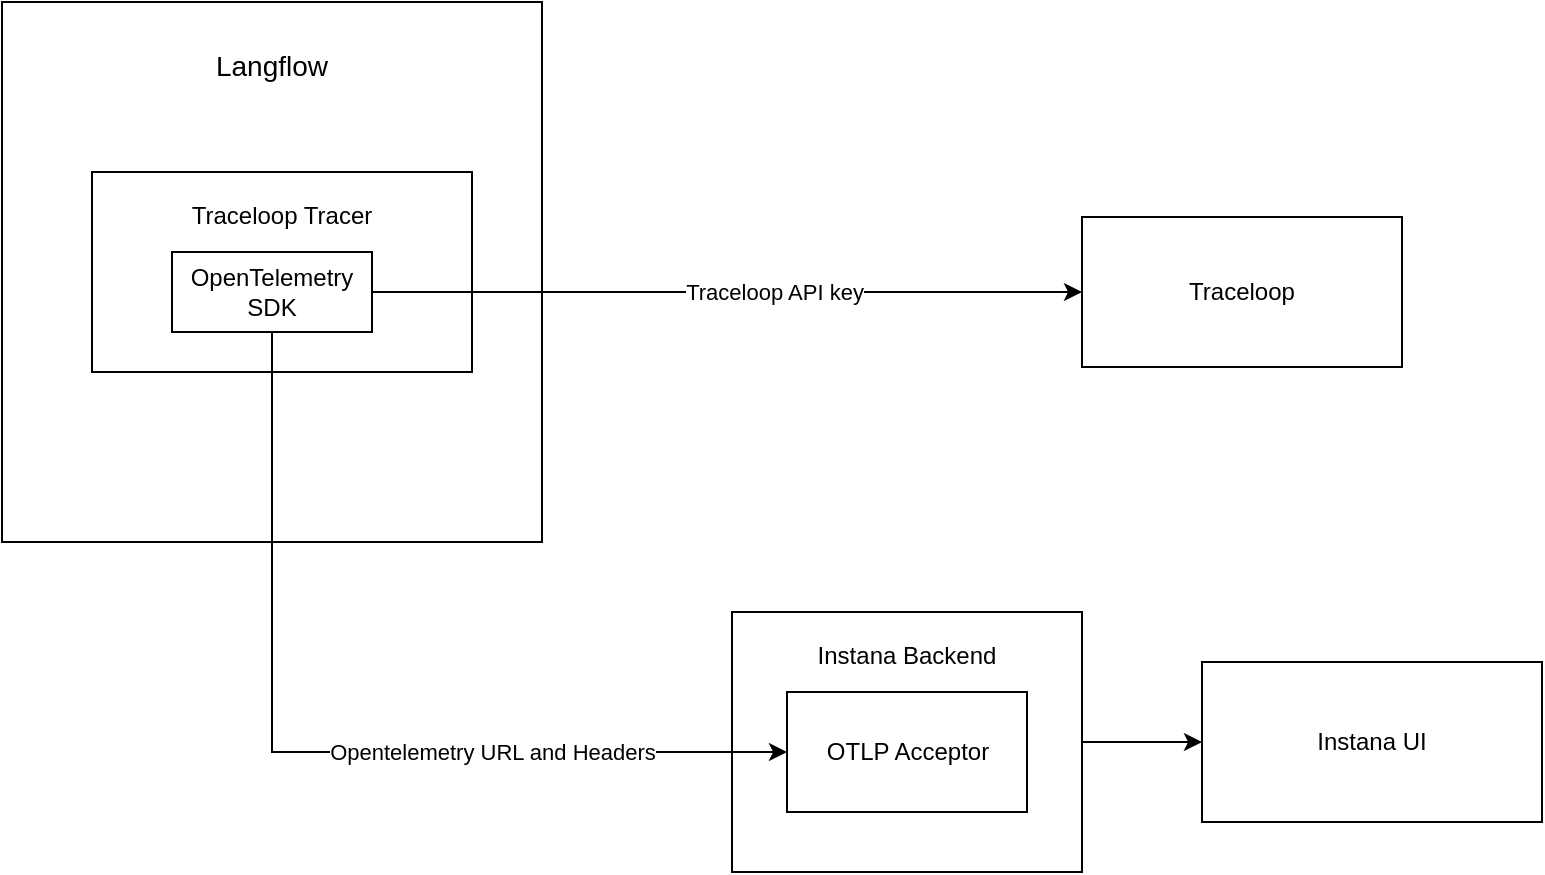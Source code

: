 <mxfile version="27.0.3">
  <diagram name="Page-1" id="uiOJNHtUa978JBTlVVgL">
    <mxGraphModel dx="1218" dy="702" grid="1" gridSize="10" guides="1" tooltips="1" connect="1" arrows="1" fold="1" page="1" pageScale="1" pageWidth="850" pageHeight="1100" math="0" shadow="0">
      <root>
        <mxCell id="0" />
        <mxCell id="1" parent="0" />
        <mxCell id="I6tbdFONTjTNnBu6L0ua-1" value="&lt;font style=&quot;font-size: 14px;&quot;&gt;Langflow&lt;/font&gt;&lt;div&gt;&lt;font size=&quot;3&quot;&gt;&lt;br&gt;&lt;/font&gt;&lt;/div&gt;&lt;div&gt;&lt;font size=&quot;3&quot;&gt;&lt;br&gt;&lt;/font&gt;&lt;/div&gt;&lt;div&gt;&lt;font size=&quot;3&quot;&gt;&lt;br&gt;&lt;/font&gt;&lt;/div&gt;&lt;div&gt;&lt;font size=&quot;3&quot;&gt;&lt;br&gt;&lt;/font&gt;&lt;/div&gt;&lt;div&gt;&lt;font size=&quot;3&quot;&gt;&lt;br&gt;&lt;/font&gt;&lt;/div&gt;&lt;div&gt;&lt;font size=&quot;3&quot;&gt;&lt;br&gt;&lt;/font&gt;&lt;/div&gt;&lt;div&gt;&lt;font size=&quot;3&quot;&gt;&lt;br&gt;&lt;/font&gt;&lt;/div&gt;&lt;div&gt;&lt;font size=&quot;3&quot;&gt;&lt;br&gt;&lt;/font&gt;&lt;/div&gt;&lt;div&gt;&lt;font size=&quot;3&quot;&gt;&lt;br&gt;&lt;/font&gt;&lt;/div&gt;&lt;div&gt;&lt;font size=&quot;3&quot;&gt;&lt;br&gt;&lt;/font&gt;&lt;/div&gt;&lt;div&gt;&lt;br&gt;&lt;/div&gt;" style="whiteSpace=wrap;html=1;aspect=fixed;" vertex="1" parent="1">
          <mxGeometry x="55" y="135" width="270" height="270" as="geometry" />
        </mxCell>
        <mxCell id="I6tbdFONTjTNnBu6L0ua-3" value="Traceloop Tracer&lt;div&gt;&lt;br&gt;&lt;/div&gt;&lt;div&gt;&lt;br&gt;&lt;/div&gt;&lt;div&gt;&lt;br&gt;&lt;/div&gt;&lt;div&gt;&lt;br&gt;&lt;/div&gt;" style="rounded=0;whiteSpace=wrap;html=1;" vertex="1" parent="1">
          <mxGeometry x="100" y="220" width="190" height="100" as="geometry" />
        </mxCell>
        <mxCell id="I6tbdFONTjTNnBu6L0ua-5" value="Traceloop" style="rounded=0;whiteSpace=wrap;html=1;" vertex="1" parent="1">
          <mxGeometry x="595" y="242.5" width="160" height="75" as="geometry" />
        </mxCell>
        <mxCell id="I6tbdFONTjTNnBu6L0ua-8" value="OpenTelemetry SDK" style="rounded=0;whiteSpace=wrap;html=1;" vertex="1" parent="1">
          <mxGeometry x="140" y="260" width="100" height="40" as="geometry" />
        </mxCell>
        <mxCell id="I6tbdFONTjTNnBu6L0ua-9" value="Instana UI" style="rounded=0;whiteSpace=wrap;html=1;" vertex="1" parent="1">
          <mxGeometry x="655" y="465" width="170" height="80" as="geometry" />
        </mxCell>
        <mxCell id="I6tbdFONTjTNnBu6L0ua-12" style="edgeStyle=orthogonalEdgeStyle;rounded=0;orthogonalLoop=1;jettySize=auto;html=1;entryX=0;entryY=0.5;entryDx=0;entryDy=0;" edge="1" parent="1" source="I6tbdFONTjTNnBu6L0ua-10" target="I6tbdFONTjTNnBu6L0ua-9">
          <mxGeometry relative="1" as="geometry" />
        </mxCell>
        <mxCell id="I6tbdFONTjTNnBu6L0ua-10" value="Instana Backend&lt;div&gt;&lt;br&gt;&lt;/div&gt;&lt;div&gt;&lt;br&gt;&lt;/div&gt;&lt;div&gt;&lt;br&gt;&lt;/div&gt;&lt;div&gt;&lt;br&gt;&lt;/div&gt;&lt;div&gt;&lt;br&gt;&lt;/div&gt;&lt;div&gt;&lt;br&gt;&lt;/div&gt;" style="rounded=0;whiteSpace=wrap;html=1;" vertex="1" parent="1">
          <mxGeometry x="420" y="440" width="175" height="130" as="geometry" />
        </mxCell>
        <mxCell id="I6tbdFONTjTNnBu6L0ua-11" value="OTLP Acceptor" style="rounded=0;whiteSpace=wrap;html=1;" vertex="1" parent="1">
          <mxGeometry x="447.5" y="480" width="120" height="60" as="geometry" />
        </mxCell>
        <mxCell id="I6tbdFONTjTNnBu6L0ua-16" style="edgeStyle=orthogonalEdgeStyle;rounded=0;orthogonalLoop=1;jettySize=auto;html=1;entryX=0;entryY=0.5;entryDx=0;entryDy=0;exitX=0.5;exitY=1;exitDx=0;exitDy=0;" edge="1" parent="1" source="I6tbdFONTjTNnBu6L0ua-8" target="I6tbdFONTjTNnBu6L0ua-11">
          <mxGeometry relative="1" as="geometry" />
        </mxCell>
        <mxCell id="I6tbdFONTjTNnBu6L0ua-17" value="Opentelemetry URL and Headers" style="edgeLabel;html=1;align=center;verticalAlign=middle;resizable=0;points=[];" vertex="1" connectable="0" parent="I6tbdFONTjTNnBu6L0ua-16">
          <mxGeometry x="0.421" y="-1" relative="1" as="geometry">
            <mxPoint x="-12" y="-1" as="offset" />
          </mxGeometry>
        </mxCell>
        <mxCell id="I6tbdFONTjTNnBu6L0ua-19" style="edgeStyle=orthogonalEdgeStyle;rounded=0;orthogonalLoop=1;jettySize=auto;html=1;entryX=0;entryY=0.5;entryDx=0;entryDy=0;exitX=1;exitY=0.5;exitDx=0;exitDy=0;" edge="1" parent="1" source="I6tbdFONTjTNnBu6L0ua-8" target="I6tbdFONTjTNnBu6L0ua-5">
          <mxGeometry relative="1" as="geometry" />
        </mxCell>
        <mxCell id="I6tbdFONTjTNnBu6L0ua-20" value="Traceloop API key" style="edgeLabel;html=1;align=center;verticalAlign=middle;resizable=0;points=[];" vertex="1" connectable="0" parent="I6tbdFONTjTNnBu6L0ua-19">
          <mxGeometry x="-0.121" y="-1" relative="1" as="geometry">
            <mxPoint x="45" y="-1" as="offset" />
          </mxGeometry>
        </mxCell>
      </root>
    </mxGraphModel>
  </diagram>
</mxfile>
